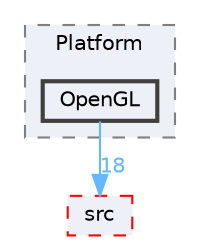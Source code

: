 digraph "C:/shortPath/28_11_HGE/HorizonEngine2D/HorizonEngine/Platform/OpenGL"
{
 // LATEX_PDF_SIZE
  bgcolor="transparent";
  edge [fontname=Helvetica,fontsize=10,labelfontname=Helvetica,labelfontsize=10];
  node [fontname=Helvetica,fontsize=10,shape=box,height=0.2,width=0.4];
  compound=true
  subgraph clusterdir_4831f1374ce4126d1c308ba698bcaf15 {
    graph [ bgcolor="#edf0f7", pencolor="grey50", label="Platform", fontname=Helvetica,fontsize=10 style="filled,dashed", URL="dir_4831f1374ce4126d1c308ba698bcaf15.html",tooltip=""]
  dir_6bde9493bc51baac7a6a145af37a300a [label="OpenGL", fillcolor="#edf0f7", color="grey25", style="filled,bold", URL="dir_6bde9493bc51baac7a6a145af37a300a.html",tooltip=""];
  }
  dir_07f21f2928898664b83e945f6752cc65 [label="src", fillcolor="#edf0f7", color="red", style="filled,dashed", URL="dir_07f21f2928898664b83e945f6752cc65.html",tooltip=""];
  dir_6bde9493bc51baac7a6a145af37a300a->dir_07f21f2928898664b83e945f6752cc65 [headlabel="18", labeldistance=1.5 headhref="dir_000026_000035.html" color="steelblue1" fontcolor="steelblue1"];
}
